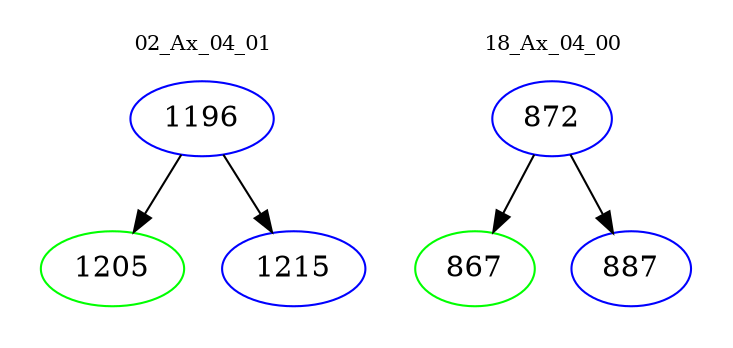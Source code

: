 digraph{
subgraph cluster_0 {
color = white
label = "02_Ax_04_01";
fontsize=10;
T0_1196 [label="1196", color="blue"]
T0_1196 -> T0_1205 [color="black"]
T0_1205 [label="1205", color="green"]
T0_1196 -> T0_1215 [color="black"]
T0_1215 [label="1215", color="blue"]
}
subgraph cluster_1 {
color = white
label = "18_Ax_04_00";
fontsize=10;
T1_872 [label="872", color="blue"]
T1_872 -> T1_867 [color="black"]
T1_867 [label="867", color="green"]
T1_872 -> T1_887 [color="black"]
T1_887 [label="887", color="blue"]
}
}

